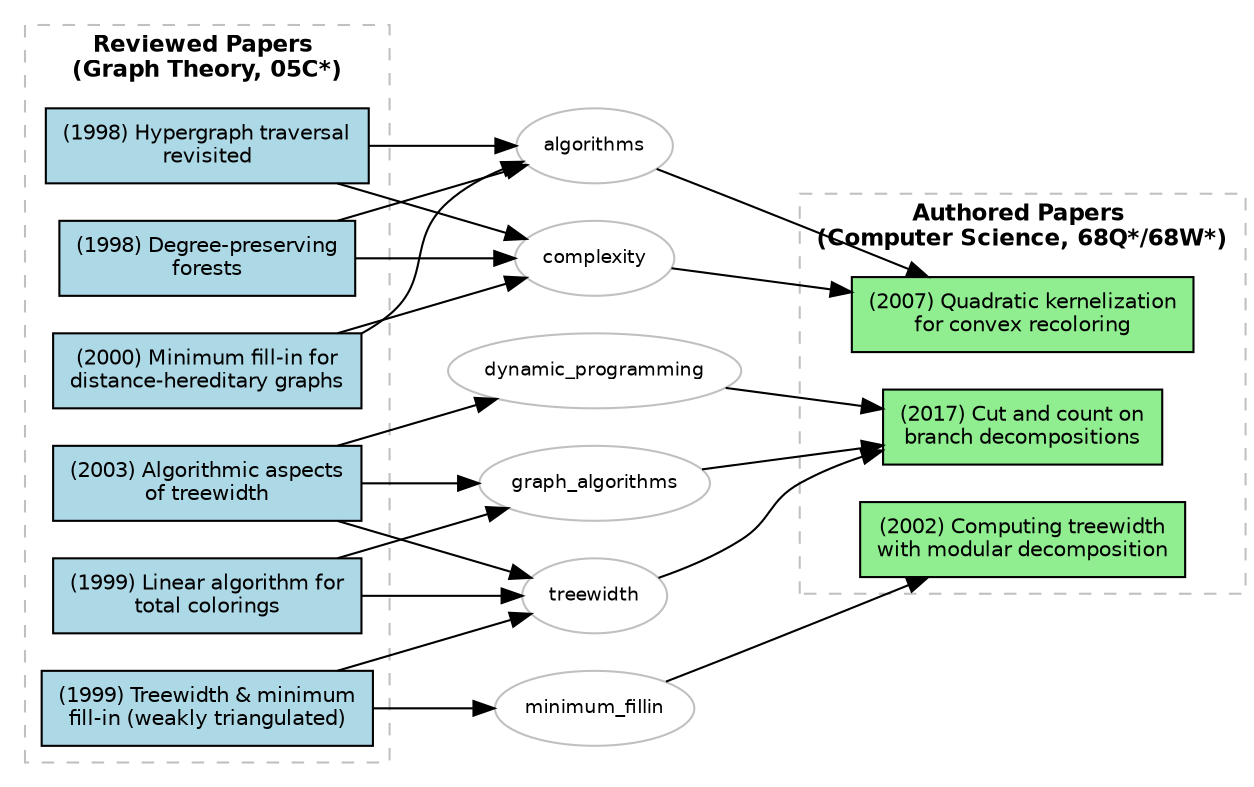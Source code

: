 digraph BodlaenderInfluence {
    rankdir=LR;
    node [fontname="Helvetica", fontsize=10];

    // Cluster: Reviewed Papers (Graph Theory)
    subgraph cluster_reviewed {
        label="Reviewed Papers \n(Graph Theory, 05C*)";
        style=dashed;
        color=gray;
        fontname="Helvetica-Bold";
        fontsize=11;
        rank=same;

        "1998_Hypergraph" [label="(1998) Hypergraph traversal\nrevisited", shape=box, style=filled, fillcolor=lightblue];
        "1998_Forests" [label="(1998) Degree-preserving\nforests", shape=box, style=filled, fillcolor=lightblue];
        "1999_TotalColoring" [label="(1999) Linear algorithm for\ntotal colorings", shape=box, style=filled, fillcolor=lightblue];
        "1999_TreewidthFillin" [label="(1999) Treewidth & minimum\nfill-in (weakly triangulated)", shape=box, style=filled, fillcolor=lightblue];
        "2000_MinFillin" [label="(2000) Minimum fill-in for\ndistance-hereditary graphs", shape=box, style=filled, fillcolor=lightblue];
        "2003_Treewidth" [label="(2003) Algorithmic aspects\nof treewidth", shape=box, style=filled, fillcolor=lightblue];
    }

    // Cluster: Authored Papers (Computer Science)
    subgraph cluster_authored {
        label="Authored Papers \n(Computer Science, 68Q*/68W*)";
        style=dashed;
        color=gray;
        fontname="Helvetica-Bold";
        fontsize=11;
        rank=same;

        "2002_ModularDecomp" [label="(2002) Computing treewidth\nwith modular decomposition", shape=box, style=filled, fillcolor=lightgreen];
        "2007_ConvexRecolor" [label="(2007) Quadratic kernelization\nfor convex recoloring", shape=box, style=filled, fillcolor=lightgreen];
        "2017_CutAndCount" [label="(2017) Cut and count on\nbranch decompositions", shape=box, style=filled, fillcolor=lightgreen];
    }

    // === Shared Keywords as Nodes ===
    // Algorithms-related
    "algorithms" [shape=ellipse, fontsize=9, color=gray];
    "complexity" [shape=ellipse, fontsize=9, color=gray];

    // Treewidth-related
    "treewidth" [shape=ellipse, fontsize=9, color=gray];
    "graph_algorithms" [shape=ellipse, fontsize=9, color=gray];
    "dynamic_programming" [shape=ellipse, fontsize=9, color=gray];
    "minimum_fillin" [shape=ellipse, fontsize=9, color=gray];
    //  "minimum_fillin" [shape=ellipse, style=filled, fillcolor=lightyellow];

    // === Connect Papers to Shared Keywords ===

    // Hypergraph → ConvexRecolor (via complexity, algorithms)
    "1998_Hypergraph" -> "complexity";
    "1998_Hypergraph" -> "algorithms";
    "complexity" -> "2007_ConvexRecolor";
    "algorithms" -> "2007_ConvexRecolor";

    // Forests → ConvexRecolor (via complexity, algorithms)
    "1998_Forests" -> "complexity";
    "1998_Forests" -> "algorithms";

    // MinFillin → ConvexRecolor (via complexity, algorithms)
    "2000_MinFillin" -> "complexity";
    "2000_MinFillin" -> "algorithms";

    // TotalColoring → CutAndCount (via graph_algorithms, treewidth)
    "1999_TotalColoring" -> "graph_algorithms";
    "1999_TotalColoring" -> "treewidth";
    "graph_algorithms" -> "2017_CutAndCount";
    "treewidth" -> "2017_CutAndCount";

    // Treewidth2003 → CutAndCount (graph_algorithms, treewidth, dynamic_programming)
    "2003_Treewidth" -> "graph_algorithms";
    "2003_Treewidth" -> "treewidth";
    "2003_Treewidth" -> "dynamic_programming";
    "dynamic_programming" -> "2017_CutAndCount";

    // TreewidthFillin → ModularDecomp (minimum_fillin, treewidth)
    "1999_TreewidthFillin" -> "minimum_fillin";
    "1999_TreewidthFillin" -> "treewidth";
    "minimum_fillin" -> "2002_ModularDecomp";

    // // Graph title
    // labelloc="t";
    // label="Shared Keyword Influence Graph:\nEarlier Reviewed Papers Linking to Authored Papers via Concepts";
}
